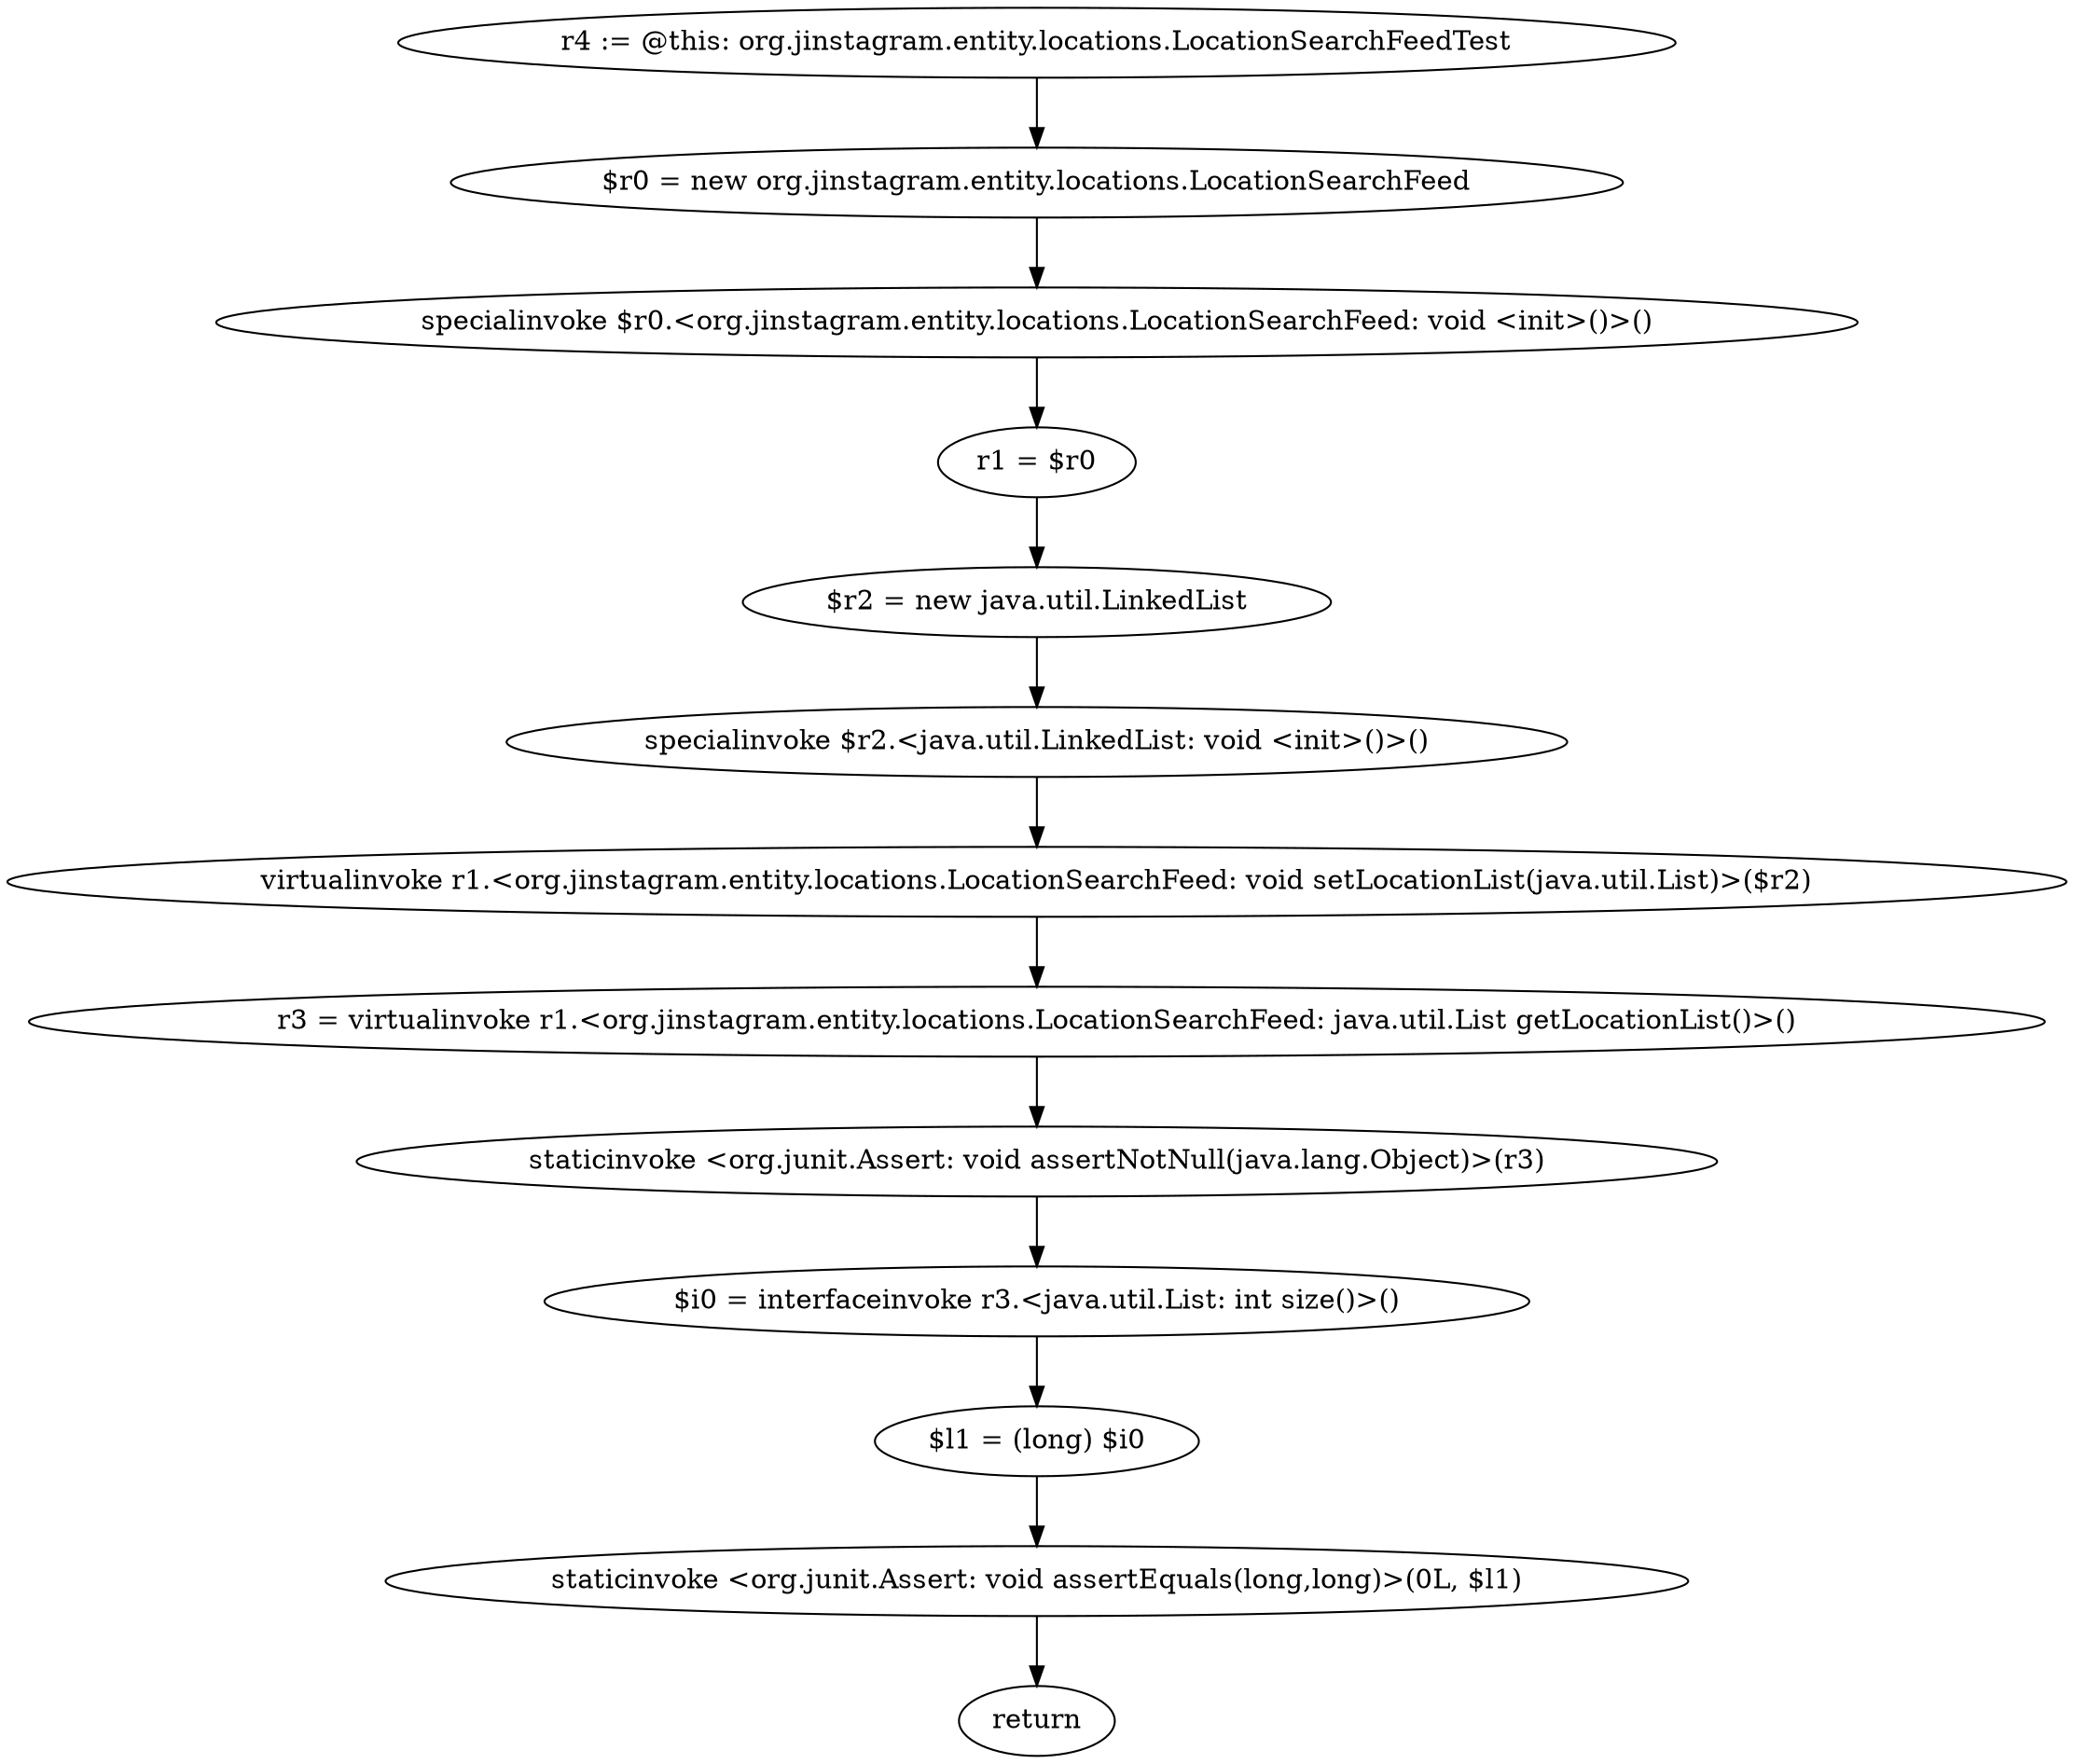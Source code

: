 digraph "unitGraph" {
    "r4 := @this: org.jinstagram.entity.locations.LocationSearchFeedTest"
    "$r0 = new org.jinstagram.entity.locations.LocationSearchFeed"
    "specialinvoke $r0.<org.jinstagram.entity.locations.LocationSearchFeed: void <init>()>()"
    "r1 = $r0"
    "$r2 = new java.util.LinkedList"
    "specialinvoke $r2.<java.util.LinkedList: void <init>()>()"
    "virtualinvoke r1.<org.jinstagram.entity.locations.LocationSearchFeed: void setLocationList(java.util.List)>($r2)"
    "r3 = virtualinvoke r1.<org.jinstagram.entity.locations.LocationSearchFeed: java.util.List getLocationList()>()"
    "staticinvoke <org.junit.Assert: void assertNotNull(java.lang.Object)>(r3)"
    "$i0 = interfaceinvoke r3.<java.util.List: int size()>()"
    "$l1 = (long) $i0"
    "staticinvoke <org.junit.Assert: void assertEquals(long,long)>(0L, $l1)"
    "return"
    "r4 := @this: org.jinstagram.entity.locations.LocationSearchFeedTest"->"$r0 = new org.jinstagram.entity.locations.LocationSearchFeed";
    "$r0 = new org.jinstagram.entity.locations.LocationSearchFeed"->"specialinvoke $r0.<org.jinstagram.entity.locations.LocationSearchFeed: void <init>()>()";
    "specialinvoke $r0.<org.jinstagram.entity.locations.LocationSearchFeed: void <init>()>()"->"r1 = $r0";
    "r1 = $r0"->"$r2 = new java.util.LinkedList";
    "$r2 = new java.util.LinkedList"->"specialinvoke $r2.<java.util.LinkedList: void <init>()>()";
    "specialinvoke $r2.<java.util.LinkedList: void <init>()>()"->"virtualinvoke r1.<org.jinstagram.entity.locations.LocationSearchFeed: void setLocationList(java.util.List)>($r2)";
    "virtualinvoke r1.<org.jinstagram.entity.locations.LocationSearchFeed: void setLocationList(java.util.List)>($r2)"->"r3 = virtualinvoke r1.<org.jinstagram.entity.locations.LocationSearchFeed: java.util.List getLocationList()>()";
    "r3 = virtualinvoke r1.<org.jinstagram.entity.locations.LocationSearchFeed: java.util.List getLocationList()>()"->"staticinvoke <org.junit.Assert: void assertNotNull(java.lang.Object)>(r3)";
    "staticinvoke <org.junit.Assert: void assertNotNull(java.lang.Object)>(r3)"->"$i0 = interfaceinvoke r3.<java.util.List: int size()>()";
    "$i0 = interfaceinvoke r3.<java.util.List: int size()>()"->"$l1 = (long) $i0";
    "$l1 = (long) $i0"->"staticinvoke <org.junit.Assert: void assertEquals(long,long)>(0L, $l1)";
    "staticinvoke <org.junit.Assert: void assertEquals(long,long)>(0L, $l1)"->"return";
}

